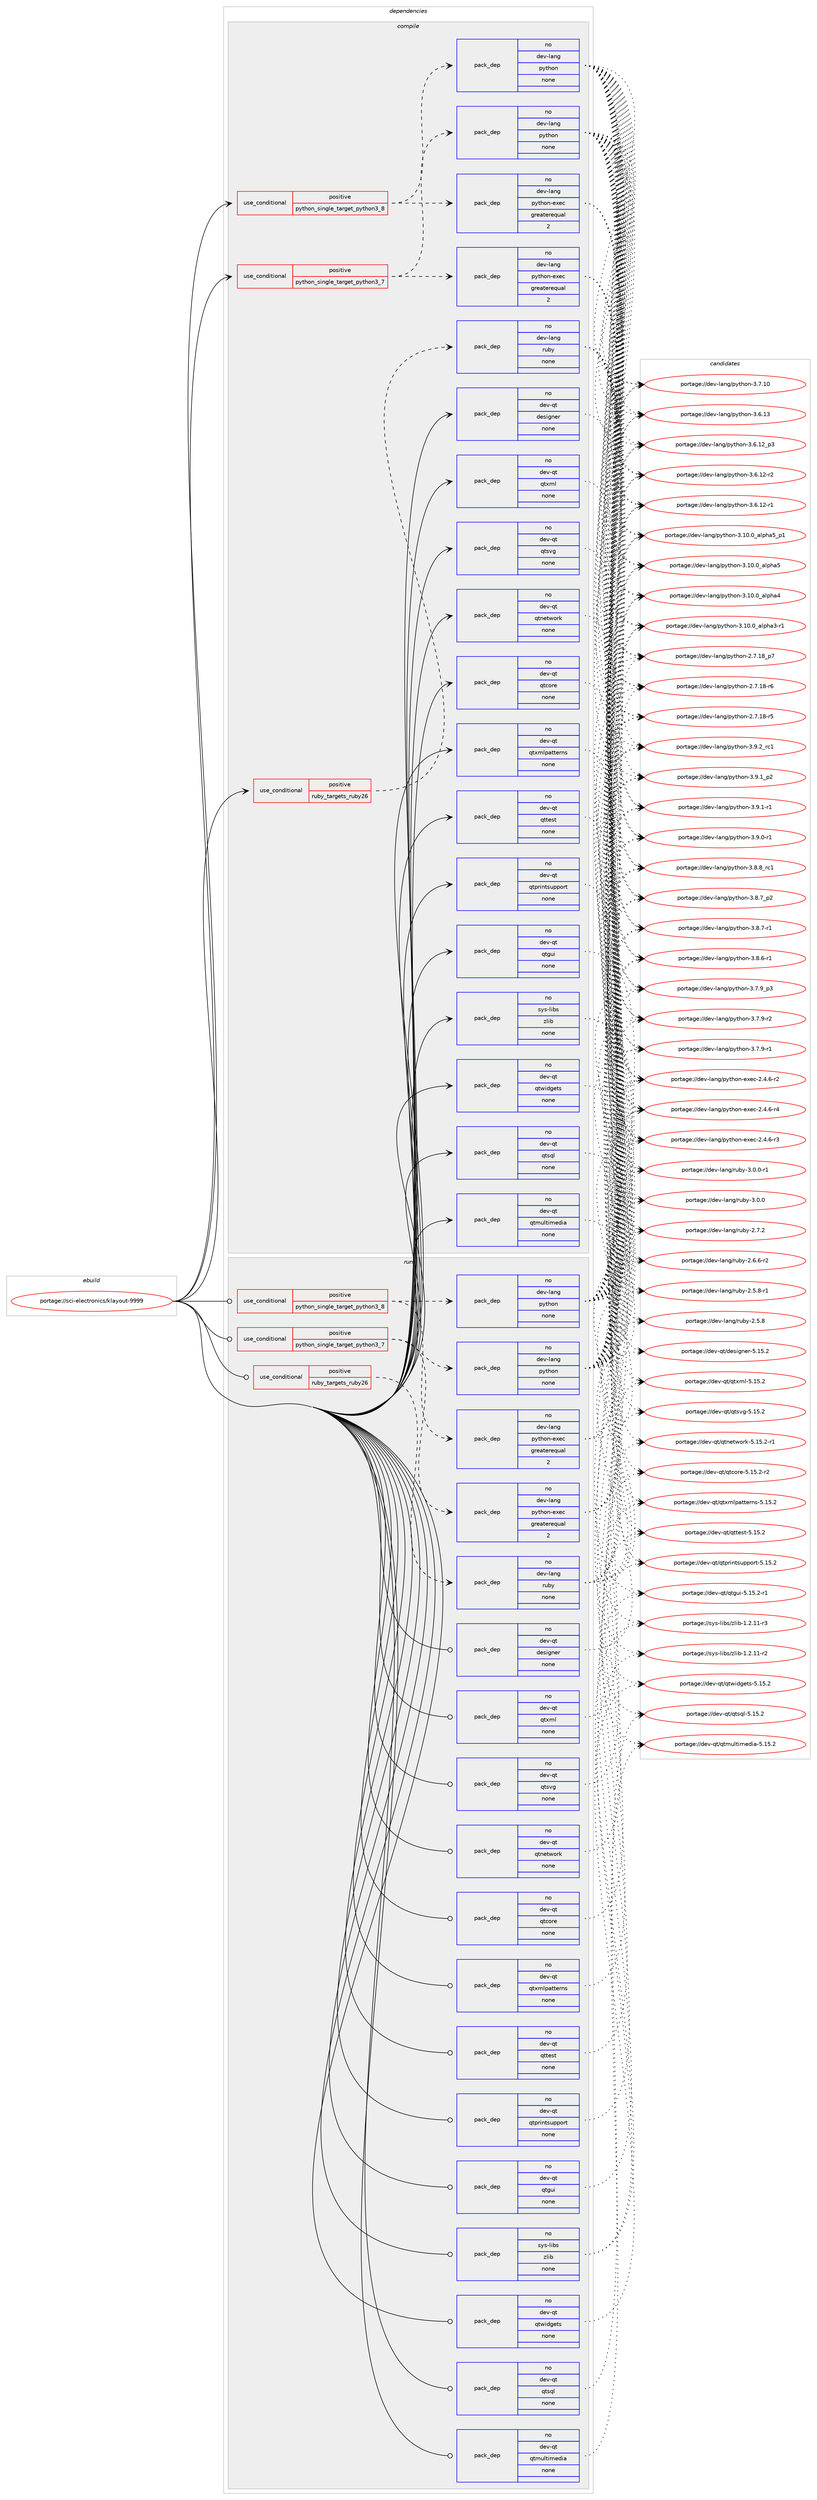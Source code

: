 digraph prolog {

# *************
# Graph options
# *************

newrank=true;
concentrate=true;
compound=true;
graph [rankdir=LR,fontname=Helvetica,fontsize=10,ranksep=1.5];#, ranksep=2.5, nodesep=0.2];
edge  [arrowhead=vee];
node  [fontname=Helvetica,fontsize=10];

# **********
# The ebuild
# **********

subgraph cluster_leftcol {
color=gray;
rank=same;
label=<<i>ebuild</i>>;
id [label="portage://sci-electronics/klayout-9999", color=red, width=4, href="../sci-electronics/klayout-9999.svg"];
}

# ****************
# The dependencies
# ****************

subgraph cluster_midcol {
color=gray;
label=<<i>dependencies</i>>;
subgraph cluster_compile {
fillcolor="#eeeeee";
style=filled;
label=<<i>compile</i>>;
subgraph cond2685 {
dependency9451 [label=<<TABLE BORDER="0" CELLBORDER="1" CELLSPACING="0" CELLPADDING="4"><TR><TD ROWSPAN="3" CELLPADDING="10">use_conditional</TD></TR><TR><TD>positive</TD></TR><TR><TD>python_single_target_python3_7</TD></TR></TABLE>>, shape=none, color=red];
subgraph pack6680 {
dependency9452 [label=<<TABLE BORDER="0" CELLBORDER="1" CELLSPACING="0" CELLPADDING="4" WIDTH="220"><TR><TD ROWSPAN="6" CELLPADDING="30">pack_dep</TD></TR><TR><TD WIDTH="110">no</TD></TR><TR><TD>dev-lang</TD></TR><TR><TD>python</TD></TR><TR><TD>none</TD></TR><TR><TD></TD></TR></TABLE>>, shape=none, color=blue];
}
dependency9451:e -> dependency9452:w [weight=20,style="dashed",arrowhead="vee"];
subgraph pack6681 {
dependency9453 [label=<<TABLE BORDER="0" CELLBORDER="1" CELLSPACING="0" CELLPADDING="4" WIDTH="220"><TR><TD ROWSPAN="6" CELLPADDING="30">pack_dep</TD></TR><TR><TD WIDTH="110">no</TD></TR><TR><TD>dev-lang</TD></TR><TR><TD>python-exec</TD></TR><TR><TD>greaterequal</TD></TR><TR><TD>2</TD></TR></TABLE>>, shape=none, color=blue];
}
dependency9451:e -> dependency9453:w [weight=20,style="dashed",arrowhead="vee"];
}
id:e -> dependency9451:w [weight=20,style="solid",arrowhead="vee"];
subgraph cond2686 {
dependency9454 [label=<<TABLE BORDER="0" CELLBORDER="1" CELLSPACING="0" CELLPADDING="4"><TR><TD ROWSPAN="3" CELLPADDING="10">use_conditional</TD></TR><TR><TD>positive</TD></TR><TR><TD>python_single_target_python3_8</TD></TR></TABLE>>, shape=none, color=red];
subgraph pack6682 {
dependency9455 [label=<<TABLE BORDER="0" CELLBORDER="1" CELLSPACING="0" CELLPADDING="4" WIDTH="220"><TR><TD ROWSPAN="6" CELLPADDING="30">pack_dep</TD></TR><TR><TD WIDTH="110">no</TD></TR><TR><TD>dev-lang</TD></TR><TR><TD>python</TD></TR><TR><TD>none</TD></TR><TR><TD></TD></TR></TABLE>>, shape=none, color=blue];
}
dependency9454:e -> dependency9455:w [weight=20,style="dashed",arrowhead="vee"];
subgraph pack6683 {
dependency9456 [label=<<TABLE BORDER="0" CELLBORDER="1" CELLSPACING="0" CELLPADDING="4" WIDTH="220"><TR><TD ROWSPAN="6" CELLPADDING="30">pack_dep</TD></TR><TR><TD WIDTH="110">no</TD></TR><TR><TD>dev-lang</TD></TR><TR><TD>python-exec</TD></TR><TR><TD>greaterequal</TD></TR><TR><TD>2</TD></TR></TABLE>>, shape=none, color=blue];
}
dependency9454:e -> dependency9456:w [weight=20,style="dashed",arrowhead="vee"];
}
id:e -> dependency9454:w [weight=20,style="solid",arrowhead="vee"];
subgraph cond2687 {
dependency9457 [label=<<TABLE BORDER="0" CELLBORDER="1" CELLSPACING="0" CELLPADDING="4"><TR><TD ROWSPAN="3" CELLPADDING="10">use_conditional</TD></TR><TR><TD>positive</TD></TR><TR><TD>ruby_targets_ruby26</TD></TR></TABLE>>, shape=none, color=red];
subgraph pack6684 {
dependency9458 [label=<<TABLE BORDER="0" CELLBORDER="1" CELLSPACING="0" CELLPADDING="4" WIDTH="220"><TR><TD ROWSPAN="6" CELLPADDING="30">pack_dep</TD></TR><TR><TD WIDTH="110">no</TD></TR><TR><TD>dev-lang</TD></TR><TR><TD>ruby</TD></TR><TR><TD>none</TD></TR><TR><TD></TD></TR></TABLE>>, shape=none, color=blue];
}
dependency9457:e -> dependency9458:w [weight=20,style="dashed",arrowhead="vee"];
}
id:e -> dependency9457:w [weight=20,style="solid",arrowhead="vee"];
subgraph pack6685 {
dependency9459 [label=<<TABLE BORDER="0" CELLBORDER="1" CELLSPACING="0" CELLPADDING="4" WIDTH="220"><TR><TD ROWSPAN="6" CELLPADDING="30">pack_dep</TD></TR><TR><TD WIDTH="110">no</TD></TR><TR><TD>dev-qt</TD></TR><TR><TD>designer</TD></TR><TR><TD>none</TD></TR><TR><TD></TD></TR></TABLE>>, shape=none, color=blue];
}
id:e -> dependency9459:w [weight=20,style="solid",arrowhead="vee"];
subgraph pack6686 {
dependency9460 [label=<<TABLE BORDER="0" CELLBORDER="1" CELLSPACING="0" CELLPADDING="4" WIDTH="220"><TR><TD ROWSPAN="6" CELLPADDING="30">pack_dep</TD></TR><TR><TD WIDTH="110">no</TD></TR><TR><TD>dev-qt</TD></TR><TR><TD>qtcore</TD></TR><TR><TD>none</TD></TR><TR><TD></TD></TR></TABLE>>, shape=none, color=blue];
}
id:e -> dependency9460:w [weight=20,style="solid",arrowhead="vee"];
subgraph pack6687 {
dependency9461 [label=<<TABLE BORDER="0" CELLBORDER="1" CELLSPACING="0" CELLPADDING="4" WIDTH="220"><TR><TD ROWSPAN="6" CELLPADDING="30">pack_dep</TD></TR><TR><TD WIDTH="110">no</TD></TR><TR><TD>dev-qt</TD></TR><TR><TD>qtgui</TD></TR><TR><TD>none</TD></TR><TR><TD></TD></TR></TABLE>>, shape=none, color=blue];
}
id:e -> dependency9461:w [weight=20,style="solid",arrowhead="vee"];
subgraph pack6688 {
dependency9462 [label=<<TABLE BORDER="0" CELLBORDER="1" CELLSPACING="0" CELLPADDING="4" WIDTH="220"><TR><TD ROWSPAN="6" CELLPADDING="30">pack_dep</TD></TR><TR><TD WIDTH="110">no</TD></TR><TR><TD>dev-qt</TD></TR><TR><TD>qtmultimedia</TD></TR><TR><TD>none</TD></TR><TR><TD></TD></TR></TABLE>>, shape=none, color=blue];
}
id:e -> dependency9462:w [weight=20,style="solid",arrowhead="vee"];
subgraph pack6689 {
dependency9463 [label=<<TABLE BORDER="0" CELLBORDER="1" CELLSPACING="0" CELLPADDING="4" WIDTH="220"><TR><TD ROWSPAN="6" CELLPADDING="30">pack_dep</TD></TR><TR><TD WIDTH="110">no</TD></TR><TR><TD>dev-qt</TD></TR><TR><TD>qtnetwork</TD></TR><TR><TD>none</TD></TR><TR><TD></TD></TR></TABLE>>, shape=none, color=blue];
}
id:e -> dependency9463:w [weight=20,style="solid",arrowhead="vee"];
subgraph pack6690 {
dependency9464 [label=<<TABLE BORDER="0" CELLBORDER="1" CELLSPACING="0" CELLPADDING="4" WIDTH="220"><TR><TD ROWSPAN="6" CELLPADDING="30">pack_dep</TD></TR><TR><TD WIDTH="110">no</TD></TR><TR><TD>dev-qt</TD></TR><TR><TD>qtprintsupport</TD></TR><TR><TD>none</TD></TR><TR><TD></TD></TR></TABLE>>, shape=none, color=blue];
}
id:e -> dependency9464:w [weight=20,style="solid",arrowhead="vee"];
subgraph pack6691 {
dependency9465 [label=<<TABLE BORDER="0" CELLBORDER="1" CELLSPACING="0" CELLPADDING="4" WIDTH="220"><TR><TD ROWSPAN="6" CELLPADDING="30">pack_dep</TD></TR><TR><TD WIDTH="110">no</TD></TR><TR><TD>dev-qt</TD></TR><TR><TD>qtsql</TD></TR><TR><TD>none</TD></TR><TR><TD></TD></TR></TABLE>>, shape=none, color=blue];
}
id:e -> dependency9465:w [weight=20,style="solid",arrowhead="vee"];
subgraph pack6692 {
dependency9466 [label=<<TABLE BORDER="0" CELLBORDER="1" CELLSPACING="0" CELLPADDING="4" WIDTH="220"><TR><TD ROWSPAN="6" CELLPADDING="30">pack_dep</TD></TR><TR><TD WIDTH="110">no</TD></TR><TR><TD>dev-qt</TD></TR><TR><TD>qtsvg</TD></TR><TR><TD>none</TD></TR><TR><TD></TD></TR></TABLE>>, shape=none, color=blue];
}
id:e -> dependency9466:w [weight=20,style="solid",arrowhead="vee"];
subgraph pack6693 {
dependency9467 [label=<<TABLE BORDER="0" CELLBORDER="1" CELLSPACING="0" CELLPADDING="4" WIDTH="220"><TR><TD ROWSPAN="6" CELLPADDING="30">pack_dep</TD></TR><TR><TD WIDTH="110">no</TD></TR><TR><TD>dev-qt</TD></TR><TR><TD>qttest</TD></TR><TR><TD>none</TD></TR><TR><TD></TD></TR></TABLE>>, shape=none, color=blue];
}
id:e -> dependency9467:w [weight=20,style="solid",arrowhead="vee"];
subgraph pack6694 {
dependency9468 [label=<<TABLE BORDER="0" CELLBORDER="1" CELLSPACING="0" CELLPADDING="4" WIDTH="220"><TR><TD ROWSPAN="6" CELLPADDING="30">pack_dep</TD></TR><TR><TD WIDTH="110">no</TD></TR><TR><TD>dev-qt</TD></TR><TR><TD>qtwidgets</TD></TR><TR><TD>none</TD></TR><TR><TD></TD></TR></TABLE>>, shape=none, color=blue];
}
id:e -> dependency9468:w [weight=20,style="solid",arrowhead="vee"];
subgraph pack6695 {
dependency9469 [label=<<TABLE BORDER="0" CELLBORDER="1" CELLSPACING="0" CELLPADDING="4" WIDTH="220"><TR><TD ROWSPAN="6" CELLPADDING="30">pack_dep</TD></TR><TR><TD WIDTH="110">no</TD></TR><TR><TD>dev-qt</TD></TR><TR><TD>qtxml</TD></TR><TR><TD>none</TD></TR><TR><TD></TD></TR></TABLE>>, shape=none, color=blue];
}
id:e -> dependency9469:w [weight=20,style="solid",arrowhead="vee"];
subgraph pack6696 {
dependency9470 [label=<<TABLE BORDER="0" CELLBORDER="1" CELLSPACING="0" CELLPADDING="4" WIDTH="220"><TR><TD ROWSPAN="6" CELLPADDING="30">pack_dep</TD></TR><TR><TD WIDTH="110">no</TD></TR><TR><TD>dev-qt</TD></TR><TR><TD>qtxmlpatterns</TD></TR><TR><TD>none</TD></TR><TR><TD></TD></TR></TABLE>>, shape=none, color=blue];
}
id:e -> dependency9470:w [weight=20,style="solid",arrowhead="vee"];
subgraph pack6697 {
dependency9471 [label=<<TABLE BORDER="0" CELLBORDER="1" CELLSPACING="0" CELLPADDING="4" WIDTH="220"><TR><TD ROWSPAN="6" CELLPADDING="30">pack_dep</TD></TR><TR><TD WIDTH="110">no</TD></TR><TR><TD>sys-libs</TD></TR><TR><TD>zlib</TD></TR><TR><TD>none</TD></TR><TR><TD></TD></TR></TABLE>>, shape=none, color=blue];
}
id:e -> dependency9471:w [weight=20,style="solid",arrowhead="vee"];
}
subgraph cluster_compileandrun {
fillcolor="#eeeeee";
style=filled;
label=<<i>compile and run</i>>;
}
subgraph cluster_run {
fillcolor="#eeeeee";
style=filled;
label=<<i>run</i>>;
subgraph cond2688 {
dependency9472 [label=<<TABLE BORDER="0" CELLBORDER="1" CELLSPACING="0" CELLPADDING="4"><TR><TD ROWSPAN="3" CELLPADDING="10">use_conditional</TD></TR><TR><TD>positive</TD></TR><TR><TD>python_single_target_python3_7</TD></TR></TABLE>>, shape=none, color=red];
subgraph pack6698 {
dependency9473 [label=<<TABLE BORDER="0" CELLBORDER="1" CELLSPACING="0" CELLPADDING="4" WIDTH="220"><TR><TD ROWSPAN="6" CELLPADDING="30">pack_dep</TD></TR><TR><TD WIDTH="110">no</TD></TR><TR><TD>dev-lang</TD></TR><TR><TD>python</TD></TR><TR><TD>none</TD></TR><TR><TD></TD></TR></TABLE>>, shape=none, color=blue];
}
dependency9472:e -> dependency9473:w [weight=20,style="dashed",arrowhead="vee"];
subgraph pack6699 {
dependency9474 [label=<<TABLE BORDER="0" CELLBORDER="1" CELLSPACING="0" CELLPADDING="4" WIDTH="220"><TR><TD ROWSPAN="6" CELLPADDING="30">pack_dep</TD></TR><TR><TD WIDTH="110">no</TD></TR><TR><TD>dev-lang</TD></TR><TR><TD>python-exec</TD></TR><TR><TD>greaterequal</TD></TR><TR><TD>2</TD></TR></TABLE>>, shape=none, color=blue];
}
dependency9472:e -> dependency9474:w [weight=20,style="dashed",arrowhead="vee"];
}
id:e -> dependency9472:w [weight=20,style="solid",arrowhead="odot"];
subgraph cond2689 {
dependency9475 [label=<<TABLE BORDER="0" CELLBORDER="1" CELLSPACING="0" CELLPADDING="4"><TR><TD ROWSPAN="3" CELLPADDING="10">use_conditional</TD></TR><TR><TD>positive</TD></TR><TR><TD>python_single_target_python3_8</TD></TR></TABLE>>, shape=none, color=red];
subgraph pack6700 {
dependency9476 [label=<<TABLE BORDER="0" CELLBORDER="1" CELLSPACING="0" CELLPADDING="4" WIDTH="220"><TR><TD ROWSPAN="6" CELLPADDING="30">pack_dep</TD></TR><TR><TD WIDTH="110">no</TD></TR><TR><TD>dev-lang</TD></TR><TR><TD>python</TD></TR><TR><TD>none</TD></TR><TR><TD></TD></TR></TABLE>>, shape=none, color=blue];
}
dependency9475:e -> dependency9476:w [weight=20,style="dashed",arrowhead="vee"];
subgraph pack6701 {
dependency9477 [label=<<TABLE BORDER="0" CELLBORDER="1" CELLSPACING="0" CELLPADDING="4" WIDTH="220"><TR><TD ROWSPAN="6" CELLPADDING="30">pack_dep</TD></TR><TR><TD WIDTH="110">no</TD></TR><TR><TD>dev-lang</TD></TR><TR><TD>python-exec</TD></TR><TR><TD>greaterequal</TD></TR><TR><TD>2</TD></TR></TABLE>>, shape=none, color=blue];
}
dependency9475:e -> dependency9477:w [weight=20,style="dashed",arrowhead="vee"];
}
id:e -> dependency9475:w [weight=20,style="solid",arrowhead="odot"];
subgraph cond2690 {
dependency9478 [label=<<TABLE BORDER="0" CELLBORDER="1" CELLSPACING="0" CELLPADDING="4"><TR><TD ROWSPAN="3" CELLPADDING="10">use_conditional</TD></TR><TR><TD>positive</TD></TR><TR><TD>ruby_targets_ruby26</TD></TR></TABLE>>, shape=none, color=red];
subgraph pack6702 {
dependency9479 [label=<<TABLE BORDER="0" CELLBORDER="1" CELLSPACING="0" CELLPADDING="4" WIDTH="220"><TR><TD ROWSPAN="6" CELLPADDING="30">pack_dep</TD></TR><TR><TD WIDTH="110">no</TD></TR><TR><TD>dev-lang</TD></TR><TR><TD>ruby</TD></TR><TR><TD>none</TD></TR><TR><TD></TD></TR></TABLE>>, shape=none, color=blue];
}
dependency9478:e -> dependency9479:w [weight=20,style="dashed",arrowhead="vee"];
}
id:e -> dependency9478:w [weight=20,style="solid",arrowhead="odot"];
subgraph pack6703 {
dependency9480 [label=<<TABLE BORDER="0" CELLBORDER="1" CELLSPACING="0" CELLPADDING="4" WIDTH="220"><TR><TD ROWSPAN="6" CELLPADDING="30">pack_dep</TD></TR><TR><TD WIDTH="110">no</TD></TR><TR><TD>dev-qt</TD></TR><TR><TD>designer</TD></TR><TR><TD>none</TD></TR><TR><TD></TD></TR></TABLE>>, shape=none, color=blue];
}
id:e -> dependency9480:w [weight=20,style="solid",arrowhead="odot"];
subgraph pack6704 {
dependency9481 [label=<<TABLE BORDER="0" CELLBORDER="1" CELLSPACING="0" CELLPADDING="4" WIDTH="220"><TR><TD ROWSPAN="6" CELLPADDING="30">pack_dep</TD></TR><TR><TD WIDTH="110">no</TD></TR><TR><TD>dev-qt</TD></TR><TR><TD>qtcore</TD></TR><TR><TD>none</TD></TR><TR><TD></TD></TR></TABLE>>, shape=none, color=blue];
}
id:e -> dependency9481:w [weight=20,style="solid",arrowhead="odot"];
subgraph pack6705 {
dependency9482 [label=<<TABLE BORDER="0" CELLBORDER="1" CELLSPACING="0" CELLPADDING="4" WIDTH="220"><TR><TD ROWSPAN="6" CELLPADDING="30">pack_dep</TD></TR><TR><TD WIDTH="110">no</TD></TR><TR><TD>dev-qt</TD></TR><TR><TD>qtgui</TD></TR><TR><TD>none</TD></TR><TR><TD></TD></TR></TABLE>>, shape=none, color=blue];
}
id:e -> dependency9482:w [weight=20,style="solid",arrowhead="odot"];
subgraph pack6706 {
dependency9483 [label=<<TABLE BORDER="0" CELLBORDER="1" CELLSPACING="0" CELLPADDING="4" WIDTH="220"><TR><TD ROWSPAN="6" CELLPADDING="30">pack_dep</TD></TR><TR><TD WIDTH="110">no</TD></TR><TR><TD>dev-qt</TD></TR><TR><TD>qtmultimedia</TD></TR><TR><TD>none</TD></TR><TR><TD></TD></TR></TABLE>>, shape=none, color=blue];
}
id:e -> dependency9483:w [weight=20,style="solid",arrowhead="odot"];
subgraph pack6707 {
dependency9484 [label=<<TABLE BORDER="0" CELLBORDER="1" CELLSPACING="0" CELLPADDING="4" WIDTH="220"><TR><TD ROWSPAN="6" CELLPADDING="30">pack_dep</TD></TR><TR><TD WIDTH="110">no</TD></TR><TR><TD>dev-qt</TD></TR><TR><TD>qtnetwork</TD></TR><TR><TD>none</TD></TR><TR><TD></TD></TR></TABLE>>, shape=none, color=blue];
}
id:e -> dependency9484:w [weight=20,style="solid",arrowhead="odot"];
subgraph pack6708 {
dependency9485 [label=<<TABLE BORDER="0" CELLBORDER="1" CELLSPACING="0" CELLPADDING="4" WIDTH="220"><TR><TD ROWSPAN="6" CELLPADDING="30">pack_dep</TD></TR><TR><TD WIDTH="110">no</TD></TR><TR><TD>dev-qt</TD></TR><TR><TD>qtprintsupport</TD></TR><TR><TD>none</TD></TR><TR><TD></TD></TR></TABLE>>, shape=none, color=blue];
}
id:e -> dependency9485:w [weight=20,style="solid",arrowhead="odot"];
subgraph pack6709 {
dependency9486 [label=<<TABLE BORDER="0" CELLBORDER="1" CELLSPACING="0" CELLPADDING="4" WIDTH="220"><TR><TD ROWSPAN="6" CELLPADDING="30">pack_dep</TD></TR><TR><TD WIDTH="110">no</TD></TR><TR><TD>dev-qt</TD></TR><TR><TD>qtsql</TD></TR><TR><TD>none</TD></TR><TR><TD></TD></TR></TABLE>>, shape=none, color=blue];
}
id:e -> dependency9486:w [weight=20,style="solid",arrowhead="odot"];
subgraph pack6710 {
dependency9487 [label=<<TABLE BORDER="0" CELLBORDER="1" CELLSPACING="0" CELLPADDING="4" WIDTH="220"><TR><TD ROWSPAN="6" CELLPADDING="30">pack_dep</TD></TR><TR><TD WIDTH="110">no</TD></TR><TR><TD>dev-qt</TD></TR><TR><TD>qtsvg</TD></TR><TR><TD>none</TD></TR><TR><TD></TD></TR></TABLE>>, shape=none, color=blue];
}
id:e -> dependency9487:w [weight=20,style="solid",arrowhead="odot"];
subgraph pack6711 {
dependency9488 [label=<<TABLE BORDER="0" CELLBORDER="1" CELLSPACING="0" CELLPADDING="4" WIDTH="220"><TR><TD ROWSPAN="6" CELLPADDING="30">pack_dep</TD></TR><TR><TD WIDTH="110">no</TD></TR><TR><TD>dev-qt</TD></TR><TR><TD>qttest</TD></TR><TR><TD>none</TD></TR><TR><TD></TD></TR></TABLE>>, shape=none, color=blue];
}
id:e -> dependency9488:w [weight=20,style="solid",arrowhead="odot"];
subgraph pack6712 {
dependency9489 [label=<<TABLE BORDER="0" CELLBORDER="1" CELLSPACING="0" CELLPADDING="4" WIDTH="220"><TR><TD ROWSPAN="6" CELLPADDING="30">pack_dep</TD></TR><TR><TD WIDTH="110">no</TD></TR><TR><TD>dev-qt</TD></TR><TR><TD>qtwidgets</TD></TR><TR><TD>none</TD></TR><TR><TD></TD></TR></TABLE>>, shape=none, color=blue];
}
id:e -> dependency9489:w [weight=20,style="solid",arrowhead="odot"];
subgraph pack6713 {
dependency9490 [label=<<TABLE BORDER="0" CELLBORDER="1" CELLSPACING="0" CELLPADDING="4" WIDTH="220"><TR><TD ROWSPAN="6" CELLPADDING="30">pack_dep</TD></TR><TR><TD WIDTH="110">no</TD></TR><TR><TD>dev-qt</TD></TR><TR><TD>qtxml</TD></TR><TR><TD>none</TD></TR><TR><TD></TD></TR></TABLE>>, shape=none, color=blue];
}
id:e -> dependency9490:w [weight=20,style="solid",arrowhead="odot"];
subgraph pack6714 {
dependency9491 [label=<<TABLE BORDER="0" CELLBORDER="1" CELLSPACING="0" CELLPADDING="4" WIDTH="220"><TR><TD ROWSPAN="6" CELLPADDING="30">pack_dep</TD></TR><TR><TD WIDTH="110">no</TD></TR><TR><TD>dev-qt</TD></TR><TR><TD>qtxmlpatterns</TD></TR><TR><TD>none</TD></TR><TR><TD></TD></TR></TABLE>>, shape=none, color=blue];
}
id:e -> dependency9491:w [weight=20,style="solid",arrowhead="odot"];
subgraph pack6715 {
dependency9492 [label=<<TABLE BORDER="0" CELLBORDER="1" CELLSPACING="0" CELLPADDING="4" WIDTH="220"><TR><TD ROWSPAN="6" CELLPADDING="30">pack_dep</TD></TR><TR><TD WIDTH="110">no</TD></TR><TR><TD>sys-libs</TD></TR><TR><TD>zlib</TD></TR><TR><TD>none</TD></TR><TR><TD></TD></TR></TABLE>>, shape=none, color=blue];
}
id:e -> dependency9492:w [weight=20,style="solid",arrowhead="odot"];
}
}

# **************
# The candidates
# **************

subgraph cluster_choices {
rank=same;
color=gray;
label=<<i>candidates</i>>;

subgraph choice6680 {
color=black;
nodesep=1;
choice100101118451089711010347112121116104111110455146574650951149949 [label="portage://dev-lang/python-3.9.2_rc1", color=red, width=4,href="../dev-lang/python-3.9.2_rc1.svg"];
choice1001011184510897110103471121211161041111104551465746499511250 [label="portage://dev-lang/python-3.9.1_p2", color=red, width=4,href="../dev-lang/python-3.9.1_p2.svg"];
choice1001011184510897110103471121211161041111104551465746494511449 [label="portage://dev-lang/python-3.9.1-r1", color=red, width=4,href="../dev-lang/python-3.9.1-r1.svg"];
choice1001011184510897110103471121211161041111104551465746484511449 [label="portage://dev-lang/python-3.9.0-r1", color=red, width=4,href="../dev-lang/python-3.9.0-r1.svg"];
choice100101118451089711010347112121116104111110455146564656951149949 [label="portage://dev-lang/python-3.8.8_rc1", color=red, width=4,href="../dev-lang/python-3.8.8_rc1.svg"];
choice1001011184510897110103471121211161041111104551465646559511250 [label="portage://dev-lang/python-3.8.7_p2", color=red, width=4,href="../dev-lang/python-3.8.7_p2.svg"];
choice1001011184510897110103471121211161041111104551465646554511449 [label="portage://dev-lang/python-3.8.7-r1", color=red, width=4,href="../dev-lang/python-3.8.7-r1.svg"];
choice1001011184510897110103471121211161041111104551465646544511449 [label="portage://dev-lang/python-3.8.6-r1", color=red, width=4,href="../dev-lang/python-3.8.6-r1.svg"];
choice1001011184510897110103471121211161041111104551465546579511251 [label="portage://dev-lang/python-3.7.9_p3", color=red, width=4,href="../dev-lang/python-3.7.9_p3.svg"];
choice1001011184510897110103471121211161041111104551465546574511450 [label="portage://dev-lang/python-3.7.9-r2", color=red, width=4,href="../dev-lang/python-3.7.9-r2.svg"];
choice1001011184510897110103471121211161041111104551465546574511449 [label="portage://dev-lang/python-3.7.9-r1", color=red, width=4,href="../dev-lang/python-3.7.9-r1.svg"];
choice10010111845108971101034711212111610411111045514655464948 [label="portage://dev-lang/python-3.7.10", color=red, width=4,href="../dev-lang/python-3.7.10.svg"];
choice10010111845108971101034711212111610411111045514654464951 [label="portage://dev-lang/python-3.6.13", color=red, width=4,href="../dev-lang/python-3.6.13.svg"];
choice100101118451089711010347112121116104111110455146544649509511251 [label="portage://dev-lang/python-3.6.12_p3", color=red, width=4,href="../dev-lang/python-3.6.12_p3.svg"];
choice100101118451089711010347112121116104111110455146544649504511450 [label="portage://dev-lang/python-3.6.12-r2", color=red, width=4,href="../dev-lang/python-3.6.12-r2.svg"];
choice100101118451089711010347112121116104111110455146544649504511449 [label="portage://dev-lang/python-3.6.12-r1", color=red, width=4,href="../dev-lang/python-3.6.12-r1.svg"];
choice10010111845108971101034711212111610411111045514649484648959710811210497539511249 [label="portage://dev-lang/python-3.10.0_alpha5_p1", color=red, width=4,href="../dev-lang/python-3.10.0_alpha5_p1.svg"];
choice1001011184510897110103471121211161041111104551464948464895971081121049753 [label="portage://dev-lang/python-3.10.0_alpha5", color=red, width=4,href="../dev-lang/python-3.10.0_alpha5.svg"];
choice1001011184510897110103471121211161041111104551464948464895971081121049752 [label="portage://dev-lang/python-3.10.0_alpha4", color=red, width=4,href="../dev-lang/python-3.10.0_alpha4.svg"];
choice10010111845108971101034711212111610411111045514649484648959710811210497514511449 [label="portage://dev-lang/python-3.10.0_alpha3-r1", color=red, width=4,href="../dev-lang/python-3.10.0_alpha3-r1.svg"];
choice100101118451089711010347112121116104111110455046554649569511255 [label="portage://dev-lang/python-2.7.18_p7", color=red, width=4,href="../dev-lang/python-2.7.18_p7.svg"];
choice100101118451089711010347112121116104111110455046554649564511454 [label="portage://dev-lang/python-2.7.18-r6", color=red, width=4,href="../dev-lang/python-2.7.18-r6.svg"];
choice100101118451089711010347112121116104111110455046554649564511453 [label="portage://dev-lang/python-2.7.18-r5", color=red, width=4,href="../dev-lang/python-2.7.18-r5.svg"];
dependency9452:e -> choice100101118451089711010347112121116104111110455146574650951149949:w [style=dotted,weight="100"];
dependency9452:e -> choice1001011184510897110103471121211161041111104551465746499511250:w [style=dotted,weight="100"];
dependency9452:e -> choice1001011184510897110103471121211161041111104551465746494511449:w [style=dotted,weight="100"];
dependency9452:e -> choice1001011184510897110103471121211161041111104551465746484511449:w [style=dotted,weight="100"];
dependency9452:e -> choice100101118451089711010347112121116104111110455146564656951149949:w [style=dotted,weight="100"];
dependency9452:e -> choice1001011184510897110103471121211161041111104551465646559511250:w [style=dotted,weight="100"];
dependency9452:e -> choice1001011184510897110103471121211161041111104551465646554511449:w [style=dotted,weight="100"];
dependency9452:e -> choice1001011184510897110103471121211161041111104551465646544511449:w [style=dotted,weight="100"];
dependency9452:e -> choice1001011184510897110103471121211161041111104551465546579511251:w [style=dotted,weight="100"];
dependency9452:e -> choice1001011184510897110103471121211161041111104551465546574511450:w [style=dotted,weight="100"];
dependency9452:e -> choice1001011184510897110103471121211161041111104551465546574511449:w [style=dotted,weight="100"];
dependency9452:e -> choice10010111845108971101034711212111610411111045514655464948:w [style=dotted,weight="100"];
dependency9452:e -> choice10010111845108971101034711212111610411111045514654464951:w [style=dotted,weight="100"];
dependency9452:e -> choice100101118451089711010347112121116104111110455146544649509511251:w [style=dotted,weight="100"];
dependency9452:e -> choice100101118451089711010347112121116104111110455146544649504511450:w [style=dotted,weight="100"];
dependency9452:e -> choice100101118451089711010347112121116104111110455146544649504511449:w [style=dotted,weight="100"];
dependency9452:e -> choice10010111845108971101034711212111610411111045514649484648959710811210497539511249:w [style=dotted,weight="100"];
dependency9452:e -> choice1001011184510897110103471121211161041111104551464948464895971081121049753:w [style=dotted,weight="100"];
dependency9452:e -> choice1001011184510897110103471121211161041111104551464948464895971081121049752:w [style=dotted,weight="100"];
dependency9452:e -> choice10010111845108971101034711212111610411111045514649484648959710811210497514511449:w [style=dotted,weight="100"];
dependency9452:e -> choice100101118451089711010347112121116104111110455046554649569511255:w [style=dotted,weight="100"];
dependency9452:e -> choice100101118451089711010347112121116104111110455046554649564511454:w [style=dotted,weight="100"];
dependency9452:e -> choice100101118451089711010347112121116104111110455046554649564511453:w [style=dotted,weight="100"];
}
subgraph choice6681 {
color=black;
nodesep=1;
choice10010111845108971101034711212111610411111045101120101994550465246544511452 [label="portage://dev-lang/python-exec-2.4.6-r4", color=red, width=4,href="../dev-lang/python-exec-2.4.6-r4.svg"];
choice10010111845108971101034711212111610411111045101120101994550465246544511451 [label="portage://dev-lang/python-exec-2.4.6-r3", color=red, width=4,href="../dev-lang/python-exec-2.4.6-r3.svg"];
choice10010111845108971101034711212111610411111045101120101994550465246544511450 [label="portage://dev-lang/python-exec-2.4.6-r2", color=red, width=4,href="../dev-lang/python-exec-2.4.6-r2.svg"];
dependency9453:e -> choice10010111845108971101034711212111610411111045101120101994550465246544511452:w [style=dotted,weight="100"];
dependency9453:e -> choice10010111845108971101034711212111610411111045101120101994550465246544511451:w [style=dotted,weight="100"];
dependency9453:e -> choice10010111845108971101034711212111610411111045101120101994550465246544511450:w [style=dotted,weight="100"];
}
subgraph choice6682 {
color=black;
nodesep=1;
choice100101118451089711010347112121116104111110455146574650951149949 [label="portage://dev-lang/python-3.9.2_rc1", color=red, width=4,href="../dev-lang/python-3.9.2_rc1.svg"];
choice1001011184510897110103471121211161041111104551465746499511250 [label="portage://dev-lang/python-3.9.1_p2", color=red, width=4,href="../dev-lang/python-3.9.1_p2.svg"];
choice1001011184510897110103471121211161041111104551465746494511449 [label="portage://dev-lang/python-3.9.1-r1", color=red, width=4,href="../dev-lang/python-3.9.1-r1.svg"];
choice1001011184510897110103471121211161041111104551465746484511449 [label="portage://dev-lang/python-3.9.0-r1", color=red, width=4,href="../dev-lang/python-3.9.0-r1.svg"];
choice100101118451089711010347112121116104111110455146564656951149949 [label="portage://dev-lang/python-3.8.8_rc1", color=red, width=4,href="../dev-lang/python-3.8.8_rc1.svg"];
choice1001011184510897110103471121211161041111104551465646559511250 [label="portage://dev-lang/python-3.8.7_p2", color=red, width=4,href="../dev-lang/python-3.8.7_p2.svg"];
choice1001011184510897110103471121211161041111104551465646554511449 [label="portage://dev-lang/python-3.8.7-r1", color=red, width=4,href="../dev-lang/python-3.8.7-r1.svg"];
choice1001011184510897110103471121211161041111104551465646544511449 [label="portage://dev-lang/python-3.8.6-r1", color=red, width=4,href="../dev-lang/python-3.8.6-r1.svg"];
choice1001011184510897110103471121211161041111104551465546579511251 [label="portage://dev-lang/python-3.7.9_p3", color=red, width=4,href="../dev-lang/python-3.7.9_p3.svg"];
choice1001011184510897110103471121211161041111104551465546574511450 [label="portage://dev-lang/python-3.7.9-r2", color=red, width=4,href="../dev-lang/python-3.7.9-r2.svg"];
choice1001011184510897110103471121211161041111104551465546574511449 [label="portage://dev-lang/python-3.7.9-r1", color=red, width=4,href="../dev-lang/python-3.7.9-r1.svg"];
choice10010111845108971101034711212111610411111045514655464948 [label="portage://dev-lang/python-3.7.10", color=red, width=4,href="../dev-lang/python-3.7.10.svg"];
choice10010111845108971101034711212111610411111045514654464951 [label="portage://dev-lang/python-3.6.13", color=red, width=4,href="../dev-lang/python-3.6.13.svg"];
choice100101118451089711010347112121116104111110455146544649509511251 [label="portage://dev-lang/python-3.6.12_p3", color=red, width=4,href="../dev-lang/python-3.6.12_p3.svg"];
choice100101118451089711010347112121116104111110455146544649504511450 [label="portage://dev-lang/python-3.6.12-r2", color=red, width=4,href="../dev-lang/python-3.6.12-r2.svg"];
choice100101118451089711010347112121116104111110455146544649504511449 [label="portage://dev-lang/python-3.6.12-r1", color=red, width=4,href="../dev-lang/python-3.6.12-r1.svg"];
choice10010111845108971101034711212111610411111045514649484648959710811210497539511249 [label="portage://dev-lang/python-3.10.0_alpha5_p1", color=red, width=4,href="../dev-lang/python-3.10.0_alpha5_p1.svg"];
choice1001011184510897110103471121211161041111104551464948464895971081121049753 [label="portage://dev-lang/python-3.10.0_alpha5", color=red, width=4,href="../dev-lang/python-3.10.0_alpha5.svg"];
choice1001011184510897110103471121211161041111104551464948464895971081121049752 [label="portage://dev-lang/python-3.10.0_alpha4", color=red, width=4,href="../dev-lang/python-3.10.0_alpha4.svg"];
choice10010111845108971101034711212111610411111045514649484648959710811210497514511449 [label="portage://dev-lang/python-3.10.0_alpha3-r1", color=red, width=4,href="../dev-lang/python-3.10.0_alpha3-r1.svg"];
choice100101118451089711010347112121116104111110455046554649569511255 [label="portage://dev-lang/python-2.7.18_p7", color=red, width=4,href="../dev-lang/python-2.7.18_p7.svg"];
choice100101118451089711010347112121116104111110455046554649564511454 [label="portage://dev-lang/python-2.7.18-r6", color=red, width=4,href="../dev-lang/python-2.7.18-r6.svg"];
choice100101118451089711010347112121116104111110455046554649564511453 [label="portage://dev-lang/python-2.7.18-r5", color=red, width=4,href="../dev-lang/python-2.7.18-r5.svg"];
dependency9455:e -> choice100101118451089711010347112121116104111110455146574650951149949:w [style=dotted,weight="100"];
dependency9455:e -> choice1001011184510897110103471121211161041111104551465746499511250:w [style=dotted,weight="100"];
dependency9455:e -> choice1001011184510897110103471121211161041111104551465746494511449:w [style=dotted,weight="100"];
dependency9455:e -> choice1001011184510897110103471121211161041111104551465746484511449:w [style=dotted,weight="100"];
dependency9455:e -> choice100101118451089711010347112121116104111110455146564656951149949:w [style=dotted,weight="100"];
dependency9455:e -> choice1001011184510897110103471121211161041111104551465646559511250:w [style=dotted,weight="100"];
dependency9455:e -> choice1001011184510897110103471121211161041111104551465646554511449:w [style=dotted,weight="100"];
dependency9455:e -> choice1001011184510897110103471121211161041111104551465646544511449:w [style=dotted,weight="100"];
dependency9455:e -> choice1001011184510897110103471121211161041111104551465546579511251:w [style=dotted,weight="100"];
dependency9455:e -> choice1001011184510897110103471121211161041111104551465546574511450:w [style=dotted,weight="100"];
dependency9455:e -> choice1001011184510897110103471121211161041111104551465546574511449:w [style=dotted,weight="100"];
dependency9455:e -> choice10010111845108971101034711212111610411111045514655464948:w [style=dotted,weight="100"];
dependency9455:e -> choice10010111845108971101034711212111610411111045514654464951:w [style=dotted,weight="100"];
dependency9455:e -> choice100101118451089711010347112121116104111110455146544649509511251:w [style=dotted,weight="100"];
dependency9455:e -> choice100101118451089711010347112121116104111110455146544649504511450:w [style=dotted,weight="100"];
dependency9455:e -> choice100101118451089711010347112121116104111110455146544649504511449:w [style=dotted,weight="100"];
dependency9455:e -> choice10010111845108971101034711212111610411111045514649484648959710811210497539511249:w [style=dotted,weight="100"];
dependency9455:e -> choice1001011184510897110103471121211161041111104551464948464895971081121049753:w [style=dotted,weight="100"];
dependency9455:e -> choice1001011184510897110103471121211161041111104551464948464895971081121049752:w [style=dotted,weight="100"];
dependency9455:e -> choice10010111845108971101034711212111610411111045514649484648959710811210497514511449:w [style=dotted,weight="100"];
dependency9455:e -> choice100101118451089711010347112121116104111110455046554649569511255:w [style=dotted,weight="100"];
dependency9455:e -> choice100101118451089711010347112121116104111110455046554649564511454:w [style=dotted,weight="100"];
dependency9455:e -> choice100101118451089711010347112121116104111110455046554649564511453:w [style=dotted,weight="100"];
}
subgraph choice6683 {
color=black;
nodesep=1;
choice10010111845108971101034711212111610411111045101120101994550465246544511452 [label="portage://dev-lang/python-exec-2.4.6-r4", color=red, width=4,href="../dev-lang/python-exec-2.4.6-r4.svg"];
choice10010111845108971101034711212111610411111045101120101994550465246544511451 [label="portage://dev-lang/python-exec-2.4.6-r3", color=red, width=4,href="../dev-lang/python-exec-2.4.6-r3.svg"];
choice10010111845108971101034711212111610411111045101120101994550465246544511450 [label="portage://dev-lang/python-exec-2.4.6-r2", color=red, width=4,href="../dev-lang/python-exec-2.4.6-r2.svg"];
dependency9456:e -> choice10010111845108971101034711212111610411111045101120101994550465246544511452:w [style=dotted,weight="100"];
dependency9456:e -> choice10010111845108971101034711212111610411111045101120101994550465246544511451:w [style=dotted,weight="100"];
dependency9456:e -> choice10010111845108971101034711212111610411111045101120101994550465246544511450:w [style=dotted,weight="100"];
}
subgraph choice6684 {
color=black;
nodesep=1;
choice100101118451089711010347114117981214551464846484511449 [label="portage://dev-lang/ruby-3.0.0-r1", color=red, width=4,href="../dev-lang/ruby-3.0.0-r1.svg"];
choice10010111845108971101034711411798121455146484648 [label="portage://dev-lang/ruby-3.0.0", color=red, width=4,href="../dev-lang/ruby-3.0.0.svg"];
choice10010111845108971101034711411798121455046554650 [label="portage://dev-lang/ruby-2.7.2", color=red, width=4,href="../dev-lang/ruby-2.7.2.svg"];
choice100101118451089711010347114117981214550465446544511450 [label="portage://dev-lang/ruby-2.6.6-r2", color=red, width=4,href="../dev-lang/ruby-2.6.6-r2.svg"];
choice100101118451089711010347114117981214550465346564511449 [label="portage://dev-lang/ruby-2.5.8-r1", color=red, width=4,href="../dev-lang/ruby-2.5.8-r1.svg"];
choice10010111845108971101034711411798121455046534656 [label="portage://dev-lang/ruby-2.5.8", color=red, width=4,href="../dev-lang/ruby-2.5.8.svg"];
dependency9458:e -> choice100101118451089711010347114117981214551464846484511449:w [style=dotted,weight="100"];
dependency9458:e -> choice10010111845108971101034711411798121455146484648:w [style=dotted,weight="100"];
dependency9458:e -> choice10010111845108971101034711411798121455046554650:w [style=dotted,weight="100"];
dependency9458:e -> choice100101118451089711010347114117981214550465446544511450:w [style=dotted,weight="100"];
dependency9458:e -> choice100101118451089711010347114117981214550465346564511449:w [style=dotted,weight="100"];
dependency9458:e -> choice10010111845108971101034711411798121455046534656:w [style=dotted,weight="100"];
}
subgraph choice6685 {
color=black;
nodesep=1;
choice100101118451131164710010111510510311010111445534649534650 [label="portage://dev-qt/designer-5.15.2", color=red, width=4,href="../dev-qt/designer-5.15.2.svg"];
dependency9459:e -> choice100101118451131164710010111510510311010111445534649534650:w [style=dotted,weight="100"];
}
subgraph choice6686 {
color=black;
nodesep=1;
choice100101118451131164711311699111114101455346495346504511450 [label="portage://dev-qt/qtcore-5.15.2-r2", color=red, width=4,href="../dev-qt/qtcore-5.15.2-r2.svg"];
dependency9460:e -> choice100101118451131164711311699111114101455346495346504511450:w [style=dotted,weight="100"];
}
subgraph choice6687 {
color=black;
nodesep=1;
choice1001011184511311647113116103117105455346495346504511449 [label="portage://dev-qt/qtgui-5.15.2-r1", color=red, width=4,href="../dev-qt/qtgui-5.15.2-r1.svg"];
dependency9461:e -> choice1001011184511311647113116103117105455346495346504511449:w [style=dotted,weight="100"];
}
subgraph choice6688 {
color=black;
nodesep=1;
choice10010111845113116471131161091171081161051091011001059745534649534650 [label="portage://dev-qt/qtmultimedia-5.15.2", color=red, width=4,href="../dev-qt/qtmultimedia-5.15.2.svg"];
dependency9462:e -> choice10010111845113116471131161091171081161051091011001059745534649534650:w [style=dotted,weight="100"];
}
subgraph choice6689 {
color=black;
nodesep=1;
choice1001011184511311647113116110101116119111114107455346495346504511449 [label="portage://dev-qt/qtnetwork-5.15.2-r1", color=red, width=4,href="../dev-qt/qtnetwork-5.15.2-r1.svg"];
dependency9463:e -> choice1001011184511311647113116110101116119111114107455346495346504511449:w [style=dotted,weight="100"];
}
subgraph choice6690 {
color=black;
nodesep=1;
choice100101118451131164711311611211410511011611511711211211111411645534649534650 [label="portage://dev-qt/qtprintsupport-5.15.2", color=red, width=4,href="../dev-qt/qtprintsupport-5.15.2.svg"];
dependency9464:e -> choice100101118451131164711311611211410511011611511711211211111411645534649534650:w [style=dotted,weight="100"];
}
subgraph choice6691 {
color=black;
nodesep=1;
choice100101118451131164711311611511310845534649534650 [label="portage://dev-qt/qtsql-5.15.2", color=red, width=4,href="../dev-qt/qtsql-5.15.2.svg"];
dependency9465:e -> choice100101118451131164711311611511310845534649534650:w [style=dotted,weight="100"];
}
subgraph choice6692 {
color=black;
nodesep=1;
choice100101118451131164711311611511810345534649534650 [label="portage://dev-qt/qtsvg-5.15.2", color=red, width=4,href="../dev-qt/qtsvg-5.15.2.svg"];
dependency9466:e -> choice100101118451131164711311611511810345534649534650:w [style=dotted,weight="100"];
}
subgraph choice6693 {
color=black;
nodesep=1;
choice100101118451131164711311611610111511645534649534650 [label="portage://dev-qt/qttest-5.15.2", color=red, width=4,href="../dev-qt/qttest-5.15.2.svg"];
dependency9467:e -> choice100101118451131164711311611610111511645534649534650:w [style=dotted,weight="100"];
}
subgraph choice6694 {
color=black;
nodesep=1;
choice100101118451131164711311611910510010310111611545534649534650 [label="portage://dev-qt/qtwidgets-5.15.2", color=red, width=4,href="../dev-qt/qtwidgets-5.15.2.svg"];
dependency9468:e -> choice100101118451131164711311611910510010310111611545534649534650:w [style=dotted,weight="100"];
}
subgraph choice6695 {
color=black;
nodesep=1;
choice100101118451131164711311612010910845534649534650 [label="portage://dev-qt/qtxml-5.15.2", color=red, width=4,href="../dev-qt/qtxml-5.15.2.svg"];
dependency9469:e -> choice100101118451131164711311612010910845534649534650:w [style=dotted,weight="100"];
}
subgraph choice6696 {
color=black;
nodesep=1;
choice10010111845113116471131161201091081129711611610111411011545534649534650 [label="portage://dev-qt/qtxmlpatterns-5.15.2", color=red, width=4,href="../dev-qt/qtxmlpatterns-5.15.2.svg"];
dependency9470:e -> choice10010111845113116471131161201091081129711611610111411011545534649534650:w [style=dotted,weight="100"];
}
subgraph choice6697 {
color=black;
nodesep=1;
choice11512111545108105981154712210810598454946504649494511451 [label="portage://sys-libs/zlib-1.2.11-r3", color=red, width=4,href="../sys-libs/zlib-1.2.11-r3.svg"];
choice11512111545108105981154712210810598454946504649494511450 [label="portage://sys-libs/zlib-1.2.11-r2", color=red, width=4,href="../sys-libs/zlib-1.2.11-r2.svg"];
dependency9471:e -> choice11512111545108105981154712210810598454946504649494511451:w [style=dotted,weight="100"];
dependency9471:e -> choice11512111545108105981154712210810598454946504649494511450:w [style=dotted,weight="100"];
}
subgraph choice6698 {
color=black;
nodesep=1;
choice100101118451089711010347112121116104111110455146574650951149949 [label="portage://dev-lang/python-3.9.2_rc1", color=red, width=4,href="../dev-lang/python-3.9.2_rc1.svg"];
choice1001011184510897110103471121211161041111104551465746499511250 [label="portage://dev-lang/python-3.9.1_p2", color=red, width=4,href="../dev-lang/python-3.9.1_p2.svg"];
choice1001011184510897110103471121211161041111104551465746494511449 [label="portage://dev-lang/python-3.9.1-r1", color=red, width=4,href="../dev-lang/python-3.9.1-r1.svg"];
choice1001011184510897110103471121211161041111104551465746484511449 [label="portage://dev-lang/python-3.9.0-r1", color=red, width=4,href="../dev-lang/python-3.9.0-r1.svg"];
choice100101118451089711010347112121116104111110455146564656951149949 [label="portage://dev-lang/python-3.8.8_rc1", color=red, width=4,href="../dev-lang/python-3.8.8_rc1.svg"];
choice1001011184510897110103471121211161041111104551465646559511250 [label="portage://dev-lang/python-3.8.7_p2", color=red, width=4,href="../dev-lang/python-3.8.7_p2.svg"];
choice1001011184510897110103471121211161041111104551465646554511449 [label="portage://dev-lang/python-3.8.7-r1", color=red, width=4,href="../dev-lang/python-3.8.7-r1.svg"];
choice1001011184510897110103471121211161041111104551465646544511449 [label="portage://dev-lang/python-3.8.6-r1", color=red, width=4,href="../dev-lang/python-3.8.6-r1.svg"];
choice1001011184510897110103471121211161041111104551465546579511251 [label="portage://dev-lang/python-3.7.9_p3", color=red, width=4,href="../dev-lang/python-3.7.9_p3.svg"];
choice1001011184510897110103471121211161041111104551465546574511450 [label="portage://dev-lang/python-3.7.9-r2", color=red, width=4,href="../dev-lang/python-3.7.9-r2.svg"];
choice1001011184510897110103471121211161041111104551465546574511449 [label="portage://dev-lang/python-3.7.9-r1", color=red, width=4,href="../dev-lang/python-3.7.9-r1.svg"];
choice10010111845108971101034711212111610411111045514655464948 [label="portage://dev-lang/python-3.7.10", color=red, width=4,href="../dev-lang/python-3.7.10.svg"];
choice10010111845108971101034711212111610411111045514654464951 [label="portage://dev-lang/python-3.6.13", color=red, width=4,href="../dev-lang/python-3.6.13.svg"];
choice100101118451089711010347112121116104111110455146544649509511251 [label="portage://dev-lang/python-3.6.12_p3", color=red, width=4,href="../dev-lang/python-3.6.12_p3.svg"];
choice100101118451089711010347112121116104111110455146544649504511450 [label="portage://dev-lang/python-3.6.12-r2", color=red, width=4,href="../dev-lang/python-3.6.12-r2.svg"];
choice100101118451089711010347112121116104111110455146544649504511449 [label="portage://dev-lang/python-3.6.12-r1", color=red, width=4,href="../dev-lang/python-3.6.12-r1.svg"];
choice10010111845108971101034711212111610411111045514649484648959710811210497539511249 [label="portage://dev-lang/python-3.10.0_alpha5_p1", color=red, width=4,href="../dev-lang/python-3.10.0_alpha5_p1.svg"];
choice1001011184510897110103471121211161041111104551464948464895971081121049753 [label="portage://dev-lang/python-3.10.0_alpha5", color=red, width=4,href="../dev-lang/python-3.10.0_alpha5.svg"];
choice1001011184510897110103471121211161041111104551464948464895971081121049752 [label="portage://dev-lang/python-3.10.0_alpha4", color=red, width=4,href="../dev-lang/python-3.10.0_alpha4.svg"];
choice10010111845108971101034711212111610411111045514649484648959710811210497514511449 [label="portage://dev-lang/python-3.10.0_alpha3-r1", color=red, width=4,href="../dev-lang/python-3.10.0_alpha3-r1.svg"];
choice100101118451089711010347112121116104111110455046554649569511255 [label="portage://dev-lang/python-2.7.18_p7", color=red, width=4,href="../dev-lang/python-2.7.18_p7.svg"];
choice100101118451089711010347112121116104111110455046554649564511454 [label="portage://dev-lang/python-2.7.18-r6", color=red, width=4,href="../dev-lang/python-2.7.18-r6.svg"];
choice100101118451089711010347112121116104111110455046554649564511453 [label="portage://dev-lang/python-2.7.18-r5", color=red, width=4,href="../dev-lang/python-2.7.18-r5.svg"];
dependency9473:e -> choice100101118451089711010347112121116104111110455146574650951149949:w [style=dotted,weight="100"];
dependency9473:e -> choice1001011184510897110103471121211161041111104551465746499511250:w [style=dotted,weight="100"];
dependency9473:e -> choice1001011184510897110103471121211161041111104551465746494511449:w [style=dotted,weight="100"];
dependency9473:e -> choice1001011184510897110103471121211161041111104551465746484511449:w [style=dotted,weight="100"];
dependency9473:e -> choice100101118451089711010347112121116104111110455146564656951149949:w [style=dotted,weight="100"];
dependency9473:e -> choice1001011184510897110103471121211161041111104551465646559511250:w [style=dotted,weight="100"];
dependency9473:e -> choice1001011184510897110103471121211161041111104551465646554511449:w [style=dotted,weight="100"];
dependency9473:e -> choice1001011184510897110103471121211161041111104551465646544511449:w [style=dotted,weight="100"];
dependency9473:e -> choice1001011184510897110103471121211161041111104551465546579511251:w [style=dotted,weight="100"];
dependency9473:e -> choice1001011184510897110103471121211161041111104551465546574511450:w [style=dotted,weight="100"];
dependency9473:e -> choice1001011184510897110103471121211161041111104551465546574511449:w [style=dotted,weight="100"];
dependency9473:e -> choice10010111845108971101034711212111610411111045514655464948:w [style=dotted,weight="100"];
dependency9473:e -> choice10010111845108971101034711212111610411111045514654464951:w [style=dotted,weight="100"];
dependency9473:e -> choice100101118451089711010347112121116104111110455146544649509511251:w [style=dotted,weight="100"];
dependency9473:e -> choice100101118451089711010347112121116104111110455146544649504511450:w [style=dotted,weight="100"];
dependency9473:e -> choice100101118451089711010347112121116104111110455146544649504511449:w [style=dotted,weight="100"];
dependency9473:e -> choice10010111845108971101034711212111610411111045514649484648959710811210497539511249:w [style=dotted,weight="100"];
dependency9473:e -> choice1001011184510897110103471121211161041111104551464948464895971081121049753:w [style=dotted,weight="100"];
dependency9473:e -> choice1001011184510897110103471121211161041111104551464948464895971081121049752:w [style=dotted,weight="100"];
dependency9473:e -> choice10010111845108971101034711212111610411111045514649484648959710811210497514511449:w [style=dotted,weight="100"];
dependency9473:e -> choice100101118451089711010347112121116104111110455046554649569511255:w [style=dotted,weight="100"];
dependency9473:e -> choice100101118451089711010347112121116104111110455046554649564511454:w [style=dotted,weight="100"];
dependency9473:e -> choice100101118451089711010347112121116104111110455046554649564511453:w [style=dotted,weight="100"];
}
subgraph choice6699 {
color=black;
nodesep=1;
choice10010111845108971101034711212111610411111045101120101994550465246544511452 [label="portage://dev-lang/python-exec-2.4.6-r4", color=red, width=4,href="../dev-lang/python-exec-2.4.6-r4.svg"];
choice10010111845108971101034711212111610411111045101120101994550465246544511451 [label="portage://dev-lang/python-exec-2.4.6-r3", color=red, width=4,href="../dev-lang/python-exec-2.4.6-r3.svg"];
choice10010111845108971101034711212111610411111045101120101994550465246544511450 [label="portage://dev-lang/python-exec-2.4.6-r2", color=red, width=4,href="../dev-lang/python-exec-2.4.6-r2.svg"];
dependency9474:e -> choice10010111845108971101034711212111610411111045101120101994550465246544511452:w [style=dotted,weight="100"];
dependency9474:e -> choice10010111845108971101034711212111610411111045101120101994550465246544511451:w [style=dotted,weight="100"];
dependency9474:e -> choice10010111845108971101034711212111610411111045101120101994550465246544511450:w [style=dotted,weight="100"];
}
subgraph choice6700 {
color=black;
nodesep=1;
choice100101118451089711010347112121116104111110455146574650951149949 [label="portage://dev-lang/python-3.9.2_rc1", color=red, width=4,href="../dev-lang/python-3.9.2_rc1.svg"];
choice1001011184510897110103471121211161041111104551465746499511250 [label="portage://dev-lang/python-3.9.1_p2", color=red, width=4,href="../dev-lang/python-3.9.1_p2.svg"];
choice1001011184510897110103471121211161041111104551465746494511449 [label="portage://dev-lang/python-3.9.1-r1", color=red, width=4,href="../dev-lang/python-3.9.1-r1.svg"];
choice1001011184510897110103471121211161041111104551465746484511449 [label="portage://dev-lang/python-3.9.0-r1", color=red, width=4,href="../dev-lang/python-3.9.0-r1.svg"];
choice100101118451089711010347112121116104111110455146564656951149949 [label="portage://dev-lang/python-3.8.8_rc1", color=red, width=4,href="../dev-lang/python-3.8.8_rc1.svg"];
choice1001011184510897110103471121211161041111104551465646559511250 [label="portage://dev-lang/python-3.8.7_p2", color=red, width=4,href="../dev-lang/python-3.8.7_p2.svg"];
choice1001011184510897110103471121211161041111104551465646554511449 [label="portage://dev-lang/python-3.8.7-r1", color=red, width=4,href="../dev-lang/python-3.8.7-r1.svg"];
choice1001011184510897110103471121211161041111104551465646544511449 [label="portage://dev-lang/python-3.8.6-r1", color=red, width=4,href="../dev-lang/python-3.8.6-r1.svg"];
choice1001011184510897110103471121211161041111104551465546579511251 [label="portage://dev-lang/python-3.7.9_p3", color=red, width=4,href="../dev-lang/python-3.7.9_p3.svg"];
choice1001011184510897110103471121211161041111104551465546574511450 [label="portage://dev-lang/python-3.7.9-r2", color=red, width=4,href="../dev-lang/python-3.7.9-r2.svg"];
choice1001011184510897110103471121211161041111104551465546574511449 [label="portage://dev-lang/python-3.7.9-r1", color=red, width=4,href="../dev-lang/python-3.7.9-r1.svg"];
choice10010111845108971101034711212111610411111045514655464948 [label="portage://dev-lang/python-3.7.10", color=red, width=4,href="../dev-lang/python-3.7.10.svg"];
choice10010111845108971101034711212111610411111045514654464951 [label="portage://dev-lang/python-3.6.13", color=red, width=4,href="../dev-lang/python-3.6.13.svg"];
choice100101118451089711010347112121116104111110455146544649509511251 [label="portage://dev-lang/python-3.6.12_p3", color=red, width=4,href="../dev-lang/python-3.6.12_p3.svg"];
choice100101118451089711010347112121116104111110455146544649504511450 [label="portage://dev-lang/python-3.6.12-r2", color=red, width=4,href="../dev-lang/python-3.6.12-r2.svg"];
choice100101118451089711010347112121116104111110455146544649504511449 [label="portage://dev-lang/python-3.6.12-r1", color=red, width=4,href="../dev-lang/python-3.6.12-r1.svg"];
choice10010111845108971101034711212111610411111045514649484648959710811210497539511249 [label="portage://dev-lang/python-3.10.0_alpha5_p1", color=red, width=4,href="../dev-lang/python-3.10.0_alpha5_p1.svg"];
choice1001011184510897110103471121211161041111104551464948464895971081121049753 [label="portage://dev-lang/python-3.10.0_alpha5", color=red, width=4,href="../dev-lang/python-3.10.0_alpha5.svg"];
choice1001011184510897110103471121211161041111104551464948464895971081121049752 [label="portage://dev-lang/python-3.10.0_alpha4", color=red, width=4,href="../dev-lang/python-3.10.0_alpha4.svg"];
choice10010111845108971101034711212111610411111045514649484648959710811210497514511449 [label="portage://dev-lang/python-3.10.0_alpha3-r1", color=red, width=4,href="../dev-lang/python-3.10.0_alpha3-r1.svg"];
choice100101118451089711010347112121116104111110455046554649569511255 [label="portage://dev-lang/python-2.7.18_p7", color=red, width=4,href="../dev-lang/python-2.7.18_p7.svg"];
choice100101118451089711010347112121116104111110455046554649564511454 [label="portage://dev-lang/python-2.7.18-r6", color=red, width=4,href="../dev-lang/python-2.7.18-r6.svg"];
choice100101118451089711010347112121116104111110455046554649564511453 [label="portage://dev-lang/python-2.7.18-r5", color=red, width=4,href="../dev-lang/python-2.7.18-r5.svg"];
dependency9476:e -> choice100101118451089711010347112121116104111110455146574650951149949:w [style=dotted,weight="100"];
dependency9476:e -> choice1001011184510897110103471121211161041111104551465746499511250:w [style=dotted,weight="100"];
dependency9476:e -> choice1001011184510897110103471121211161041111104551465746494511449:w [style=dotted,weight="100"];
dependency9476:e -> choice1001011184510897110103471121211161041111104551465746484511449:w [style=dotted,weight="100"];
dependency9476:e -> choice100101118451089711010347112121116104111110455146564656951149949:w [style=dotted,weight="100"];
dependency9476:e -> choice1001011184510897110103471121211161041111104551465646559511250:w [style=dotted,weight="100"];
dependency9476:e -> choice1001011184510897110103471121211161041111104551465646554511449:w [style=dotted,weight="100"];
dependency9476:e -> choice1001011184510897110103471121211161041111104551465646544511449:w [style=dotted,weight="100"];
dependency9476:e -> choice1001011184510897110103471121211161041111104551465546579511251:w [style=dotted,weight="100"];
dependency9476:e -> choice1001011184510897110103471121211161041111104551465546574511450:w [style=dotted,weight="100"];
dependency9476:e -> choice1001011184510897110103471121211161041111104551465546574511449:w [style=dotted,weight="100"];
dependency9476:e -> choice10010111845108971101034711212111610411111045514655464948:w [style=dotted,weight="100"];
dependency9476:e -> choice10010111845108971101034711212111610411111045514654464951:w [style=dotted,weight="100"];
dependency9476:e -> choice100101118451089711010347112121116104111110455146544649509511251:w [style=dotted,weight="100"];
dependency9476:e -> choice100101118451089711010347112121116104111110455146544649504511450:w [style=dotted,weight="100"];
dependency9476:e -> choice100101118451089711010347112121116104111110455146544649504511449:w [style=dotted,weight="100"];
dependency9476:e -> choice10010111845108971101034711212111610411111045514649484648959710811210497539511249:w [style=dotted,weight="100"];
dependency9476:e -> choice1001011184510897110103471121211161041111104551464948464895971081121049753:w [style=dotted,weight="100"];
dependency9476:e -> choice1001011184510897110103471121211161041111104551464948464895971081121049752:w [style=dotted,weight="100"];
dependency9476:e -> choice10010111845108971101034711212111610411111045514649484648959710811210497514511449:w [style=dotted,weight="100"];
dependency9476:e -> choice100101118451089711010347112121116104111110455046554649569511255:w [style=dotted,weight="100"];
dependency9476:e -> choice100101118451089711010347112121116104111110455046554649564511454:w [style=dotted,weight="100"];
dependency9476:e -> choice100101118451089711010347112121116104111110455046554649564511453:w [style=dotted,weight="100"];
}
subgraph choice6701 {
color=black;
nodesep=1;
choice10010111845108971101034711212111610411111045101120101994550465246544511452 [label="portage://dev-lang/python-exec-2.4.6-r4", color=red, width=4,href="../dev-lang/python-exec-2.4.6-r4.svg"];
choice10010111845108971101034711212111610411111045101120101994550465246544511451 [label="portage://dev-lang/python-exec-2.4.6-r3", color=red, width=4,href="../dev-lang/python-exec-2.4.6-r3.svg"];
choice10010111845108971101034711212111610411111045101120101994550465246544511450 [label="portage://dev-lang/python-exec-2.4.6-r2", color=red, width=4,href="../dev-lang/python-exec-2.4.6-r2.svg"];
dependency9477:e -> choice10010111845108971101034711212111610411111045101120101994550465246544511452:w [style=dotted,weight="100"];
dependency9477:e -> choice10010111845108971101034711212111610411111045101120101994550465246544511451:w [style=dotted,weight="100"];
dependency9477:e -> choice10010111845108971101034711212111610411111045101120101994550465246544511450:w [style=dotted,weight="100"];
}
subgraph choice6702 {
color=black;
nodesep=1;
choice100101118451089711010347114117981214551464846484511449 [label="portage://dev-lang/ruby-3.0.0-r1", color=red, width=4,href="../dev-lang/ruby-3.0.0-r1.svg"];
choice10010111845108971101034711411798121455146484648 [label="portage://dev-lang/ruby-3.0.0", color=red, width=4,href="../dev-lang/ruby-3.0.0.svg"];
choice10010111845108971101034711411798121455046554650 [label="portage://dev-lang/ruby-2.7.2", color=red, width=4,href="../dev-lang/ruby-2.7.2.svg"];
choice100101118451089711010347114117981214550465446544511450 [label="portage://dev-lang/ruby-2.6.6-r2", color=red, width=4,href="../dev-lang/ruby-2.6.6-r2.svg"];
choice100101118451089711010347114117981214550465346564511449 [label="portage://dev-lang/ruby-2.5.8-r1", color=red, width=4,href="../dev-lang/ruby-2.5.8-r1.svg"];
choice10010111845108971101034711411798121455046534656 [label="portage://dev-lang/ruby-2.5.8", color=red, width=4,href="../dev-lang/ruby-2.5.8.svg"];
dependency9479:e -> choice100101118451089711010347114117981214551464846484511449:w [style=dotted,weight="100"];
dependency9479:e -> choice10010111845108971101034711411798121455146484648:w [style=dotted,weight="100"];
dependency9479:e -> choice10010111845108971101034711411798121455046554650:w [style=dotted,weight="100"];
dependency9479:e -> choice100101118451089711010347114117981214550465446544511450:w [style=dotted,weight="100"];
dependency9479:e -> choice100101118451089711010347114117981214550465346564511449:w [style=dotted,weight="100"];
dependency9479:e -> choice10010111845108971101034711411798121455046534656:w [style=dotted,weight="100"];
}
subgraph choice6703 {
color=black;
nodesep=1;
choice100101118451131164710010111510510311010111445534649534650 [label="portage://dev-qt/designer-5.15.2", color=red, width=4,href="../dev-qt/designer-5.15.2.svg"];
dependency9480:e -> choice100101118451131164710010111510510311010111445534649534650:w [style=dotted,weight="100"];
}
subgraph choice6704 {
color=black;
nodesep=1;
choice100101118451131164711311699111114101455346495346504511450 [label="portage://dev-qt/qtcore-5.15.2-r2", color=red, width=4,href="../dev-qt/qtcore-5.15.2-r2.svg"];
dependency9481:e -> choice100101118451131164711311699111114101455346495346504511450:w [style=dotted,weight="100"];
}
subgraph choice6705 {
color=black;
nodesep=1;
choice1001011184511311647113116103117105455346495346504511449 [label="portage://dev-qt/qtgui-5.15.2-r1", color=red, width=4,href="../dev-qt/qtgui-5.15.2-r1.svg"];
dependency9482:e -> choice1001011184511311647113116103117105455346495346504511449:w [style=dotted,weight="100"];
}
subgraph choice6706 {
color=black;
nodesep=1;
choice10010111845113116471131161091171081161051091011001059745534649534650 [label="portage://dev-qt/qtmultimedia-5.15.2", color=red, width=4,href="../dev-qt/qtmultimedia-5.15.2.svg"];
dependency9483:e -> choice10010111845113116471131161091171081161051091011001059745534649534650:w [style=dotted,weight="100"];
}
subgraph choice6707 {
color=black;
nodesep=1;
choice1001011184511311647113116110101116119111114107455346495346504511449 [label="portage://dev-qt/qtnetwork-5.15.2-r1", color=red, width=4,href="../dev-qt/qtnetwork-5.15.2-r1.svg"];
dependency9484:e -> choice1001011184511311647113116110101116119111114107455346495346504511449:w [style=dotted,weight="100"];
}
subgraph choice6708 {
color=black;
nodesep=1;
choice100101118451131164711311611211410511011611511711211211111411645534649534650 [label="portage://dev-qt/qtprintsupport-5.15.2", color=red, width=4,href="../dev-qt/qtprintsupport-5.15.2.svg"];
dependency9485:e -> choice100101118451131164711311611211410511011611511711211211111411645534649534650:w [style=dotted,weight="100"];
}
subgraph choice6709 {
color=black;
nodesep=1;
choice100101118451131164711311611511310845534649534650 [label="portage://dev-qt/qtsql-5.15.2", color=red, width=4,href="../dev-qt/qtsql-5.15.2.svg"];
dependency9486:e -> choice100101118451131164711311611511310845534649534650:w [style=dotted,weight="100"];
}
subgraph choice6710 {
color=black;
nodesep=1;
choice100101118451131164711311611511810345534649534650 [label="portage://dev-qt/qtsvg-5.15.2", color=red, width=4,href="../dev-qt/qtsvg-5.15.2.svg"];
dependency9487:e -> choice100101118451131164711311611511810345534649534650:w [style=dotted,weight="100"];
}
subgraph choice6711 {
color=black;
nodesep=1;
choice100101118451131164711311611610111511645534649534650 [label="portage://dev-qt/qttest-5.15.2", color=red, width=4,href="../dev-qt/qttest-5.15.2.svg"];
dependency9488:e -> choice100101118451131164711311611610111511645534649534650:w [style=dotted,weight="100"];
}
subgraph choice6712 {
color=black;
nodesep=1;
choice100101118451131164711311611910510010310111611545534649534650 [label="portage://dev-qt/qtwidgets-5.15.2", color=red, width=4,href="../dev-qt/qtwidgets-5.15.2.svg"];
dependency9489:e -> choice100101118451131164711311611910510010310111611545534649534650:w [style=dotted,weight="100"];
}
subgraph choice6713 {
color=black;
nodesep=1;
choice100101118451131164711311612010910845534649534650 [label="portage://dev-qt/qtxml-5.15.2", color=red, width=4,href="../dev-qt/qtxml-5.15.2.svg"];
dependency9490:e -> choice100101118451131164711311612010910845534649534650:w [style=dotted,weight="100"];
}
subgraph choice6714 {
color=black;
nodesep=1;
choice10010111845113116471131161201091081129711611610111411011545534649534650 [label="portage://dev-qt/qtxmlpatterns-5.15.2", color=red, width=4,href="../dev-qt/qtxmlpatterns-5.15.2.svg"];
dependency9491:e -> choice10010111845113116471131161201091081129711611610111411011545534649534650:w [style=dotted,weight="100"];
}
subgraph choice6715 {
color=black;
nodesep=1;
choice11512111545108105981154712210810598454946504649494511451 [label="portage://sys-libs/zlib-1.2.11-r3", color=red, width=4,href="../sys-libs/zlib-1.2.11-r3.svg"];
choice11512111545108105981154712210810598454946504649494511450 [label="portage://sys-libs/zlib-1.2.11-r2", color=red, width=4,href="../sys-libs/zlib-1.2.11-r2.svg"];
dependency9492:e -> choice11512111545108105981154712210810598454946504649494511451:w [style=dotted,weight="100"];
dependency9492:e -> choice11512111545108105981154712210810598454946504649494511450:w [style=dotted,weight="100"];
}
}

}
